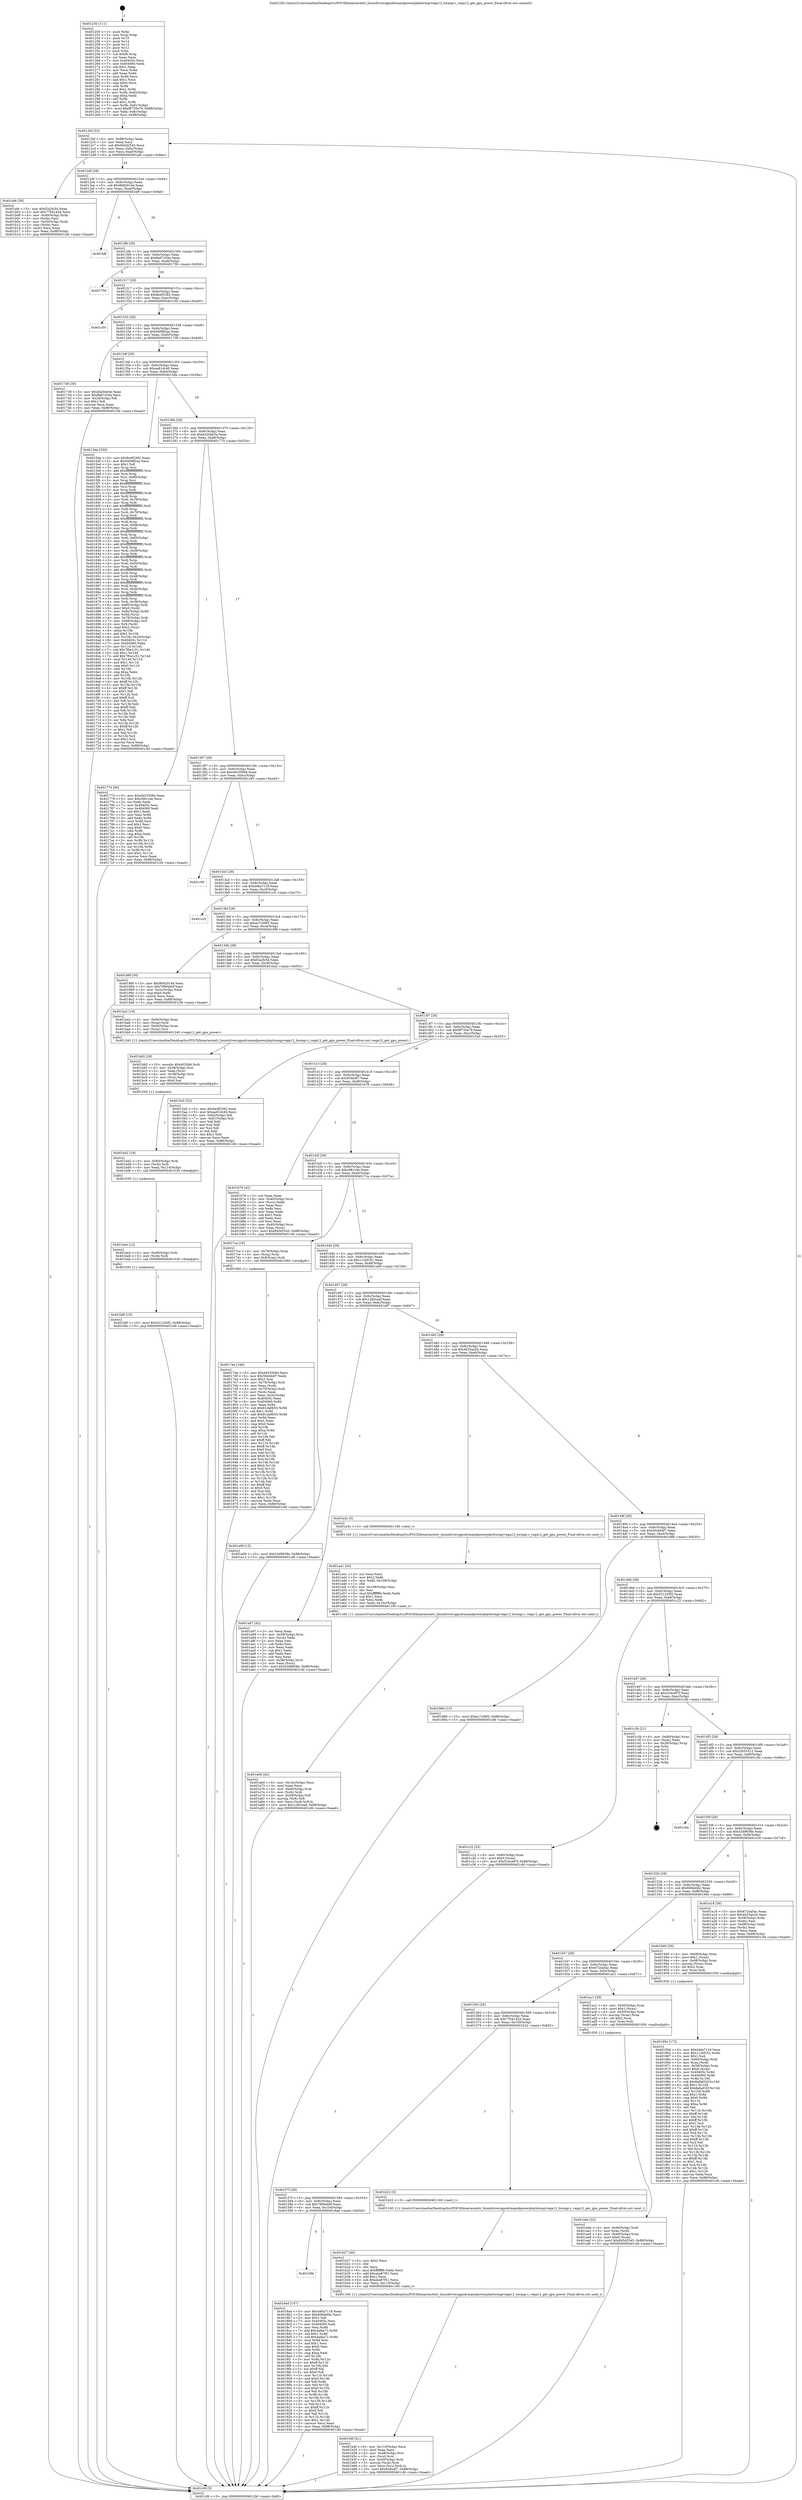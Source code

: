 digraph "0x401250" {
  label = "0x401250 (/mnt/c/Users/mathe/Desktop/tcc/POCII/binaries/extr_linuxdriversgpudrmamdpowerplayhwmgrvega12_hwmgr.c_vega12_get_gpu_power_Final-ollvm.out::main(0))"
  labelloc = "t"
  node[shape=record]

  Entry [label="",width=0.3,height=0.3,shape=circle,fillcolor=black,style=filled]
  "0x4012bf" [label="{
     0x4012bf [32]\l
     | [instrs]\l
     &nbsp;&nbsp;0x4012bf \<+6\>: mov -0x88(%rbp),%eax\l
     &nbsp;&nbsp;0x4012c5 \<+2\>: mov %eax,%ecx\l
     &nbsp;&nbsp;0x4012c7 \<+6\>: sub $0x845d2545,%ecx\l
     &nbsp;&nbsp;0x4012cd \<+6\>: mov %eax,-0x9c(%rbp)\l
     &nbsp;&nbsp;0x4012d3 \<+6\>: mov %ecx,-0xa0(%rbp)\l
     &nbsp;&nbsp;0x4012d9 \<+6\>: je 0000000000401afe \<main+0x8ae\>\l
  }"]
  "0x401afe" [label="{
     0x401afe [36]\l
     | [instrs]\l
     &nbsp;&nbsp;0x401afe \<+5\>: mov $0xf2a2fc5d,%eax\l
     &nbsp;&nbsp;0x401b03 \<+5\>: mov $0x77b4142d,%ecx\l
     &nbsp;&nbsp;0x401b08 \<+4\>: mov -0x40(%rbp),%rdx\l
     &nbsp;&nbsp;0x401b0c \<+2\>: mov (%rdx),%esi\l
     &nbsp;&nbsp;0x401b0e \<+4\>: mov -0x50(%rbp),%rdx\l
     &nbsp;&nbsp;0x401b12 \<+2\>: cmp (%rdx),%esi\l
     &nbsp;&nbsp;0x401b14 \<+3\>: cmovl %ecx,%eax\l
     &nbsp;&nbsp;0x401b17 \<+6\>: mov %eax,-0x88(%rbp)\l
     &nbsp;&nbsp;0x401b1d \<+5\>: jmp 0000000000401cfd \<main+0xaad\>\l
  }"]
  "0x4012df" [label="{
     0x4012df [28]\l
     | [instrs]\l
     &nbsp;&nbsp;0x4012df \<+5\>: jmp 00000000004012e4 \<main+0x94\>\l
     &nbsp;&nbsp;0x4012e4 \<+6\>: mov -0x9c(%rbp),%eax\l
     &nbsp;&nbsp;0x4012ea \<+5\>: sub $0x8682014e,%eax\l
     &nbsp;&nbsp;0x4012ef \<+6\>: mov %eax,-0xa4(%rbp)\l
     &nbsp;&nbsp;0x4012f5 \<+6\>: je 0000000000401bff \<main+0x9af\>\l
  }"]
  Exit [label="",width=0.3,height=0.3,shape=circle,fillcolor=black,style=filled,peripheries=2]
  "0x401bff" [label="{
     0x401bff\l
  }", style=dashed]
  "0x4012fb" [label="{
     0x4012fb [28]\l
     | [instrs]\l
     &nbsp;&nbsp;0x4012fb \<+5\>: jmp 0000000000401300 \<main+0xb0\>\l
     &nbsp;&nbsp;0x401300 \<+6\>: mov -0x9c(%rbp),%eax\l
     &nbsp;&nbsp;0x401306 \<+5\>: sub $0x8a67c54a,%eax\l
     &nbsp;&nbsp;0x40130b \<+6\>: mov %eax,-0xa8(%rbp)\l
     &nbsp;&nbsp;0x401311 \<+6\>: je 0000000000401756 \<main+0x506\>\l
  }"]
  "0x401bf0" [label="{
     0x401bf0 [15]\l
     | [instrs]\l
     &nbsp;&nbsp;0x401bf0 \<+10\>: movl $0x521245f2,-0x88(%rbp)\l
     &nbsp;&nbsp;0x401bfa \<+5\>: jmp 0000000000401cfd \<main+0xaad\>\l
  }"]
  "0x401756" [label="{
     0x401756\l
  }", style=dashed]
  "0x401317" [label="{
     0x401317 [28]\l
     | [instrs]\l
     &nbsp;&nbsp;0x401317 \<+5\>: jmp 000000000040131c \<main+0xcc\>\l
     &nbsp;&nbsp;0x40131c \<+6\>: mov -0x9c(%rbp),%eax\l
     &nbsp;&nbsp;0x401322 \<+5\>: sub $0x8e4f2382,%eax\l
     &nbsp;&nbsp;0x401327 \<+6\>: mov %eax,-0xac(%rbp)\l
     &nbsp;&nbsp;0x40132d \<+6\>: je 0000000000401c50 \<main+0xa00\>\l
  }"]
  "0x401be4" [label="{
     0x401be4 [12]\l
     | [instrs]\l
     &nbsp;&nbsp;0x401be4 \<+4\>: mov -0x48(%rbp),%rdi\l
     &nbsp;&nbsp;0x401be8 \<+3\>: mov (%rdi),%rdi\l
     &nbsp;&nbsp;0x401beb \<+5\>: call 0000000000401030 \<free@plt\>\l
     | [calls]\l
     &nbsp;&nbsp;0x401030 \{1\} (unknown)\l
  }"]
  "0x401c50" [label="{
     0x401c50\l
  }", style=dashed]
  "0x401333" [label="{
     0x401333 [28]\l
     | [instrs]\l
     &nbsp;&nbsp;0x401333 \<+5\>: jmp 0000000000401338 \<main+0xe8\>\l
     &nbsp;&nbsp;0x401338 \<+6\>: mov -0x9c(%rbp),%eax\l
     &nbsp;&nbsp;0x40133e \<+5\>: sub $0x9408f2aa,%eax\l
     &nbsp;&nbsp;0x401343 \<+6\>: mov %eax,-0xb0(%rbp)\l
     &nbsp;&nbsp;0x401349 \<+6\>: je 0000000000401738 \<main+0x4e8\>\l
  }"]
  "0x401bd2" [label="{
     0x401bd2 [18]\l
     | [instrs]\l
     &nbsp;&nbsp;0x401bd2 \<+4\>: mov -0x60(%rbp),%rdi\l
     &nbsp;&nbsp;0x401bd6 \<+3\>: mov (%rdi),%rdi\l
     &nbsp;&nbsp;0x401bd9 \<+6\>: mov %eax,-0x114(%rbp)\l
     &nbsp;&nbsp;0x401bdf \<+5\>: call 0000000000401030 \<free@plt\>\l
     | [calls]\l
     &nbsp;&nbsp;0x401030 \{1\} (unknown)\l
  }"]
  "0x401738" [label="{
     0x401738 [30]\l
     | [instrs]\l
     &nbsp;&nbsp;0x401738 \<+5\>: mov $0xb420eb3e,%eax\l
     &nbsp;&nbsp;0x40173d \<+5\>: mov $0x8a67c54a,%ecx\l
     &nbsp;&nbsp;0x401742 \<+3\>: mov -0x2d(%rbp),%dl\l
     &nbsp;&nbsp;0x401745 \<+3\>: test $0x1,%dl\l
     &nbsp;&nbsp;0x401748 \<+3\>: cmovne %ecx,%eax\l
     &nbsp;&nbsp;0x40174b \<+6\>: mov %eax,-0x88(%rbp)\l
     &nbsp;&nbsp;0x401751 \<+5\>: jmp 0000000000401cfd \<main+0xaad\>\l
  }"]
  "0x40134f" [label="{
     0x40134f [28]\l
     | [instrs]\l
     &nbsp;&nbsp;0x40134f \<+5\>: jmp 0000000000401354 \<main+0x104\>\l
     &nbsp;&nbsp;0x401354 \<+6\>: mov -0x9c(%rbp),%eax\l
     &nbsp;&nbsp;0x40135a \<+5\>: sub $0xaa81dc40,%eax\l
     &nbsp;&nbsp;0x40135f \<+6\>: mov %eax,-0xb4(%rbp)\l
     &nbsp;&nbsp;0x401365 \<+6\>: je 00000000004015da \<main+0x38a\>\l
  }"]
  "0x401bb5" [label="{
     0x401bb5 [29]\l
     | [instrs]\l
     &nbsp;&nbsp;0x401bb5 \<+10\>: movabs $0x4020b6,%rdi\l
     &nbsp;&nbsp;0x401bbf \<+4\>: mov -0x38(%rbp),%rsi\l
     &nbsp;&nbsp;0x401bc3 \<+2\>: mov %eax,(%rsi)\l
     &nbsp;&nbsp;0x401bc5 \<+4\>: mov -0x38(%rbp),%rsi\l
     &nbsp;&nbsp;0x401bc9 \<+2\>: mov (%rsi),%esi\l
     &nbsp;&nbsp;0x401bcb \<+2\>: mov $0x0,%al\l
     &nbsp;&nbsp;0x401bcd \<+5\>: call 0000000000401040 \<printf@plt\>\l
     | [calls]\l
     &nbsp;&nbsp;0x401040 \{1\} (unknown)\l
  }"]
  "0x4015da" [label="{
     0x4015da [350]\l
     | [instrs]\l
     &nbsp;&nbsp;0x4015da \<+5\>: mov $0x8e4f2382,%eax\l
     &nbsp;&nbsp;0x4015df \<+5\>: mov $0x9408f2aa,%ecx\l
     &nbsp;&nbsp;0x4015e4 \<+2\>: mov $0x1,%dl\l
     &nbsp;&nbsp;0x4015e6 \<+3\>: mov %rsp,%rsi\l
     &nbsp;&nbsp;0x4015e9 \<+4\>: add $0xfffffffffffffff0,%rsi\l
     &nbsp;&nbsp;0x4015ed \<+3\>: mov %rsi,%rsp\l
     &nbsp;&nbsp;0x4015f0 \<+4\>: mov %rsi,-0x80(%rbp)\l
     &nbsp;&nbsp;0x4015f4 \<+3\>: mov %rsp,%rsi\l
     &nbsp;&nbsp;0x4015f7 \<+4\>: add $0xfffffffffffffff0,%rsi\l
     &nbsp;&nbsp;0x4015fb \<+3\>: mov %rsi,%rsp\l
     &nbsp;&nbsp;0x4015fe \<+3\>: mov %rsp,%rdi\l
     &nbsp;&nbsp;0x401601 \<+4\>: add $0xfffffffffffffff0,%rdi\l
     &nbsp;&nbsp;0x401605 \<+3\>: mov %rdi,%rsp\l
     &nbsp;&nbsp;0x401608 \<+4\>: mov %rdi,-0x78(%rbp)\l
     &nbsp;&nbsp;0x40160c \<+3\>: mov %rsp,%rdi\l
     &nbsp;&nbsp;0x40160f \<+4\>: add $0xfffffffffffffff0,%rdi\l
     &nbsp;&nbsp;0x401613 \<+3\>: mov %rdi,%rsp\l
     &nbsp;&nbsp;0x401616 \<+4\>: mov %rdi,-0x70(%rbp)\l
     &nbsp;&nbsp;0x40161a \<+3\>: mov %rsp,%rdi\l
     &nbsp;&nbsp;0x40161d \<+4\>: add $0xfffffffffffffff0,%rdi\l
     &nbsp;&nbsp;0x401621 \<+3\>: mov %rdi,%rsp\l
     &nbsp;&nbsp;0x401624 \<+4\>: mov %rdi,-0x68(%rbp)\l
     &nbsp;&nbsp;0x401628 \<+3\>: mov %rsp,%rdi\l
     &nbsp;&nbsp;0x40162b \<+4\>: add $0xfffffffffffffff0,%rdi\l
     &nbsp;&nbsp;0x40162f \<+3\>: mov %rdi,%rsp\l
     &nbsp;&nbsp;0x401632 \<+4\>: mov %rdi,-0x60(%rbp)\l
     &nbsp;&nbsp;0x401636 \<+3\>: mov %rsp,%rdi\l
     &nbsp;&nbsp;0x401639 \<+4\>: add $0xfffffffffffffff0,%rdi\l
     &nbsp;&nbsp;0x40163d \<+3\>: mov %rdi,%rsp\l
     &nbsp;&nbsp;0x401640 \<+4\>: mov %rdi,-0x58(%rbp)\l
     &nbsp;&nbsp;0x401644 \<+3\>: mov %rsp,%rdi\l
     &nbsp;&nbsp;0x401647 \<+4\>: add $0xfffffffffffffff0,%rdi\l
     &nbsp;&nbsp;0x40164b \<+3\>: mov %rdi,%rsp\l
     &nbsp;&nbsp;0x40164e \<+4\>: mov %rdi,-0x50(%rbp)\l
     &nbsp;&nbsp;0x401652 \<+3\>: mov %rsp,%rdi\l
     &nbsp;&nbsp;0x401655 \<+4\>: add $0xfffffffffffffff0,%rdi\l
     &nbsp;&nbsp;0x401659 \<+3\>: mov %rdi,%rsp\l
     &nbsp;&nbsp;0x40165c \<+4\>: mov %rdi,-0x48(%rbp)\l
     &nbsp;&nbsp;0x401660 \<+3\>: mov %rsp,%rdi\l
     &nbsp;&nbsp;0x401663 \<+4\>: add $0xfffffffffffffff0,%rdi\l
     &nbsp;&nbsp;0x401667 \<+3\>: mov %rdi,%rsp\l
     &nbsp;&nbsp;0x40166a \<+4\>: mov %rdi,-0x40(%rbp)\l
     &nbsp;&nbsp;0x40166e \<+3\>: mov %rsp,%rdi\l
     &nbsp;&nbsp;0x401671 \<+4\>: add $0xfffffffffffffff0,%rdi\l
     &nbsp;&nbsp;0x401675 \<+3\>: mov %rdi,%rsp\l
     &nbsp;&nbsp;0x401678 \<+4\>: mov %rdi,-0x38(%rbp)\l
     &nbsp;&nbsp;0x40167c \<+4\>: mov -0x80(%rbp),%rdi\l
     &nbsp;&nbsp;0x401680 \<+6\>: movl $0x0,(%rdi)\l
     &nbsp;&nbsp;0x401686 \<+7\>: mov -0x8c(%rbp),%r8d\l
     &nbsp;&nbsp;0x40168d \<+3\>: mov %r8d,(%rsi)\l
     &nbsp;&nbsp;0x401690 \<+4\>: mov -0x78(%rbp),%rdi\l
     &nbsp;&nbsp;0x401694 \<+7\>: mov -0x98(%rbp),%r9\l
     &nbsp;&nbsp;0x40169b \<+3\>: mov %r9,(%rdi)\l
     &nbsp;&nbsp;0x40169e \<+3\>: cmpl $0x2,(%rsi)\l
     &nbsp;&nbsp;0x4016a1 \<+4\>: setne %r10b\l
     &nbsp;&nbsp;0x4016a5 \<+4\>: and $0x1,%r10b\l
     &nbsp;&nbsp;0x4016a9 \<+4\>: mov %r10b,-0x2d(%rbp)\l
     &nbsp;&nbsp;0x4016ad \<+8\>: mov 0x40405c,%r11d\l
     &nbsp;&nbsp;0x4016b5 \<+7\>: mov 0x404060,%ebx\l
     &nbsp;&nbsp;0x4016bc \<+3\>: mov %r11d,%r14d\l
     &nbsp;&nbsp;0x4016bf \<+7\>: sub $0x7f0a1c51,%r14d\l
     &nbsp;&nbsp;0x4016c6 \<+4\>: sub $0x1,%r14d\l
     &nbsp;&nbsp;0x4016ca \<+7\>: add $0x7f0a1c51,%r14d\l
     &nbsp;&nbsp;0x4016d1 \<+4\>: imul %r14d,%r11d\l
     &nbsp;&nbsp;0x4016d5 \<+4\>: and $0x1,%r11d\l
     &nbsp;&nbsp;0x4016d9 \<+4\>: cmp $0x0,%r11d\l
     &nbsp;&nbsp;0x4016dd \<+4\>: sete %r10b\l
     &nbsp;&nbsp;0x4016e1 \<+3\>: cmp $0xa,%ebx\l
     &nbsp;&nbsp;0x4016e4 \<+4\>: setl %r15b\l
     &nbsp;&nbsp;0x4016e8 \<+3\>: mov %r10b,%r12b\l
     &nbsp;&nbsp;0x4016eb \<+4\>: xor $0xff,%r12b\l
     &nbsp;&nbsp;0x4016ef \<+3\>: mov %r15b,%r13b\l
     &nbsp;&nbsp;0x4016f2 \<+4\>: xor $0xff,%r13b\l
     &nbsp;&nbsp;0x4016f6 \<+3\>: xor $0x1,%dl\l
     &nbsp;&nbsp;0x4016f9 \<+3\>: mov %r12b,%sil\l
     &nbsp;&nbsp;0x4016fc \<+4\>: and $0xff,%sil\l
     &nbsp;&nbsp;0x401700 \<+3\>: and %dl,%r10b\l
     &nbsp;&nbsp;0x401703 \<+3\>: mov %r13b,%dil\l
     &nbsp;&nbsp;0x401706 \<+4\>: and $0xff,%dil\l
     &nbsp;&nbsp;0x40170a \<+3\>: and %dl,%r15b\l
     &nbsp;&nbsp;0x40170d \<+3\>: or %r10b,%sil\l
     &nbsp;&nbsp;0x401710 \<+3\>: or %r15b,%dil\l
     &nbsp;&nbsp;0x401713 \<+3\>: xor %dil,%sil\l
     &nbsp;&nbsp;0x401716 \<+3\>: or %r13b,%r12b\l
     &nbsp;&nbsp;0x401719 \<+4\>: xor $0xff,%r12b\l
     &nbsp;&nbsp;0x40171d \<+3\>: or $0x1,%dl\l
     &nbsp;&nbsp;0x401720 \<+3\>: and %dl,%r12b\l
     &nbsp;&nbsp;0x401723 \<+3\>: or %r12b,%sil\l
     &nbsp;&nbsp;0x401726 \<+4\>: test $0x1,%sil\l
     &nbsp;&nbsp;0x40172a \<+3\>: cmovne %ecx,%eax\l
     &nbsp;&nbsp;0x40172d \<+6\>: mov %eax,-0x88(%rbp)\l
     &nbsp;&nbsp;0x401733 \<+5\>: jmp 0000000000401cfd \<main+0xaad\>\l
  }"]
  "0x40136b" [label="{
     0x40136b [28]\l
     | [instrs]\l
     &nbsp;&nbsp;0x40136b \<+5\>: jmp 0000000000401370 \<main+0x120\>\l
     &nbsp;&nbsp;0x401370 \<+6\>: mov -0x9c(%rbp),%eax\l
     &nbsp;&nbsp;0x401376 \<+5\>: sub $0xb420eb3e,%eax\l
     &nbsp;&nbsp;0x40137b \<+6\>: mov %eax,-0xb8(%rbp)\l
     &nbsp;&nbsp;0x401381 \<+6\>: je 0000000000401774 \<main+0x524\>\l
  }"]
  "0x401b4f" [label="{
     0x401b4f [41]\l
     | [instrs]\l
     &nbsp;&nbsp;0x401b4f \<+6\>: mov -0x110(%rbp),%ecx\l
     &nbsp;&nbsp;0x401b55 \<+3\>: imul %eax,%ecx\l
     &nbsp;&nbsp;0x401b58 \<+4\>: mov -0x48(%rbp),%rsi\l
     &nbsp;&nbsp;0x401b5c \<+3\>: mov (%rsi),%rsi\l
     &nbsp;&nbsp;0x401b5f \<+4\>: mov -0x40(%rbp),%rdi\l
     &nbsp;&nbsp;0x401b63 \<+3\>: movslq (%rdi),%rdi\l
     &nbsp;&nbsp;0x401b66 \<+3\>: mov %ecx,(%rsi,%rdi,4)\l
     &nbsp;&nbsp;0x401b69 \<+10\>: movl $0x934b4f7,-0x88(%rbp)\l
     &nbsp;&nbsp;0x401b73 \<+5\>: jmp 0000000000401cfd \<main+0xaad\>\l
  }"]
  "0x401774" [label="{
     0x401774 [86]\l
     | [instrs]\l
     &nbsp;&nbsp;0x401774 \<+5\>: mov $0xd4535084,%eax\l
     &nbsp;&nbsp;0x401779 \<+5\>: mov $0xc981c4e,%ecx\l
     &nbsp;&nbsp;0x40177e \<+2\>: xor %edx,%edx\l
     &nbsp;&nbsp;0x401780 \<+7\>: mov 0x40405c,%esi\l
     &nbsp;&nbsp;0x401787 \<+7\>: mov 0x404060,%edi\l
     &nbsp;&nbsp;0x40178e \<+3\>: sub $0x1,%edx\l
     &nbsp;&nbsp;0x401791 \<+3\>: mov %esi,%r8d\l
     &nbsp;&nbsp;0x401794 \<+3\>: add %edx,%r8d\l
     &nbsp;&nbsp;0x401797 \<+4\>: imul %r8d,%esi\l
     &nbsp;&nbsp;0x40179b \<+3\>: and $0x1,%esi\l
     &nbsp;&nbsp;0x40179e \<+3\>: cmp $0x0,%esi\l
     &nbsp;&nbsp;0x4017a1 \<+4\>: sete %r9b\l
     &nbsp;&nbsp;0x4017a5 \<+3\>: cmp $0xa,%edi\l
     &nbsp;&nbsp;0x4017a8 \<+4\>: setl %r10b\l
     &nbsp;&nbsp;0x4017ac \<+3\>: mov %r9b,%r11b\l
     &nbsp;&nbsp;0x4017af \<+3\>: and %r10b,%r11b\l
     &nbsp;&nbsp;0x4017b2 \<+3\>: xor %r10b,%r9b\l
     &nbsp;&nbsp;0x4017b5 \<+3\>: or %r9b,%r11b\l
     &nbsp;&nbsp;0x4017b8 \<+4\>: test $0x1,%r11b\l
     &nbsp;&nbsp;0x4017bc \<+3\>: cmovne %ecx,%eax\l
     &nbsp;&nbsp;0x4017bf \<+6\>: mov %eax,-0x88(%rbp)\l
     &nbsp;&nbsp;0x4017c5 \<+5\>: jmp 0000000000401cfd \<main+0xaad\>\l
  }"]
  "0x401387" [label="{
     0x401387 [28]\l
     | [instrs]\l
     &nbsp;&nbsp;0x401387 \<+5\>: jmp 000000000040138c \<main+0x13c\>\l
     &nbsp;&nbsp;0x40138c \<+6\>: mov -0x9c(%rbp),%eax\l
     &nbsp;&nbsp;0x401392 \<+5\>: sub $0xd4535084,%eax\l
     &nbsp;&nbsp;0x401397 \<+6\>: mov %eax,-0xbc(%rbp)\l
     &nbsp;&nbsp;0x40139d \<+6\>: je 0000000000401c95 \<main+0xa45\>\l
  }"]
  "0x401b27" [label="{
     0x401b27 [40]\l
     | [instrs]\l
     &nbsp;&nbsp;0x401b27 \<+5\>: mov $0x2,%ecx\l
     &nbsp;&nbsp;0x401b2c \<+1\>: cltd\l
     &nbsp;&nbsp;0x401b2d \<+2\>: idiv %ecx\l
     &nbsp;&nbsp;0x401b2f \<+6\>: imul $0xfffffffe,%edx,%ecx\l
     &nbsp;&nbsp;0x401b35 \<+6\>: add $0xaba87f51,%ecx\l
     &nbsp;&nbsp;0x401b3b \<+3\>: add $0x1,%ecx\l
     &nbsp;&nbsp;0x401b3e \<+6\>: sub $0xaba87f51,%ecx\l
     &nbsp;&nbsp;0x401b44 \<+6\>: mov %ecx,-0x110(%rbp)\l
     &nbsp;&nbsp;0x401b4a \<+5\>: call 0000000000401160 \<next_i\>\l
     | [calls]\l
     &nbsp;&nbsp;0x401160 \{1\} (/mnt/c/Users/mathe/Desktop/tcc/POCII/binaries/extr_linuxdriversgpudrmamdpowerplayhwmgrvega12_hwmgr.c_vega12_get_gpu_power_Final-ollvm.out::next_i)\l
  }"]
  "0x401c95" [label="{
     0x401c95\l
  }", style=dashed]
  "0x4013a3" [label="{
     0x4013a3 [28]\l
     | [instrs]\l
     &nbsp;&nbsp;0x4013a3 \<+5\>: jmp 00000000004013a8 \<main+0x158\>\l
     &nbsp;&nbsp;0x4013a8 \<+6\>: mov -0x9c(%rbp),%eax\l
     &nbsp;&nbsp;0x4013ae \<+5\>: sub $0xd46a7118,%eax\l
     &nbsp;&nbsp;0x4013b3 \<+6\>: mov %eax,-0xc0(%rbp)\l
     &nbsp;&nbsp;0x4013b9 \<+6\>: je 0000000000401cc5 \<main+0xa75\>\l
  }"]
  "0x401ade" [label="{
     0x401ade [32]\l
     | [instrs]\l
     &nbsp;&nbsp;0x401ade \<+4\>: mov -0x48(%rbp),%rdi\l
     &nbsp;&nbsp;0x401ae2 \<+3\>: mov %rax,(%rdi)\l
     &nbsp;&nbsp;0x401ae5 \<+4\>: mov -0x40(%rbp),%rax\l
     &nbsp;&nbsp;0x401ae9 \<+6\>: movl $0x0,(%rax)\l
     &nbsp;&nbsp;0x401aef \<+10\>: movl $0x845d2545,-0x88(%rbp)\l
     &nbsp;&nbsp;0x401af9 \<+5\>: jmp 0000000000401cfd \<main+0xaad\>\l
  }"]
  "0x401cc5" [label="{
     0x401cc5\l
  }", style=dashed]
  "0x4013bf" [label="{
     0x4013bf [28]\l
     | [instrs]\l
     &nbsp;&nbsp;0x4013bf \<+5\>: jmp 00000000004013c4 \<main+0x174\>\l
     &nbsp;&nbsp;0x4013c4 \<+6\>: mov -0x9c(%rbp),%eax\l
     &nbsp;&nbsp;0x4013ca \<+5\>: sub $0xec7c09f3,%eax\l
     &nbsp;&nbsp;0x4013cf \<+6\>: mov %eax,-0xc4(%rbp)\l
     &nbsp;&nbsp;0x4013d5 \<+6\>: je 000000000040188f \<main+0x63f\>\l
  }"]
  "0x401a6d" [label="{
     0x401a6d [42]\l
     | [instrs]\l
     &nbsp;&nbsp;0x401a6d \<+6\>: mov -0x10c(%rbp),%ecx\l
     &nbsp;&nbsp;0x401a73 \<+3\>: imul %eax,%ecx\l
     &nbsp;&nbsp;0x401a76 \<+4\>: mov -0x60(%rbp),%rdi\l
     &nbsp;&nbsp;0x401a7a \<+3\>: mov (%rdi),%rdi\l
     &nbsp;&nbsp;0x401a7d \<+4\>: mov -0x58(%rbp),%r8\l
     &nbsp;&nbsp;0x401a81 \<+3\>: movslq (%r8),%r8\l
     &nbsp;&nbsp;0x401a84 \<+4\>: mov %ecx,(%rdi,%r8,4)\l
     &nbsp;&nbsp;0x401a88 \<+10\>: movl $0x1285ceaf,-0x88(%rbp)\l
     &nbsp;&nbsp;0x401a92 \<+5\>: jmp 0000000000401cfd \<main+0xaad\>\l
  }"]
  "0x40188f" [label="{
     0x40188f [30]\l
     | [instrs]\l
     &nbsp;&nbsp;0x40188f \<+5\>: mov $0x8682014e,%eax\l
     &nbsp;&nbsp;0x401894 \<+5\>: mov $0x7990eb0f,%ecx\l
     &nbsp;&nbsp;0x401899 \<+3\>: mov -0x2c(%rbp),%edx\l
     &nbsp;&nbsp;0x40189c \<+3\>: cmp $0x0,%edx\l
     &nbsp;&nbsp;0x40189f \<+3\>: cmove %ecx,%eax\l
     &nbsp;&nbsp;0x4018a2 \<+6\>: mov %eax,-0x88(%rbp)\l
     &nbsp;&nbsp;0x4018a8 \<+5\>: jmp 0000000000401cfd \<main+0xaad\>\l
  }"]
  "0x4013db" [label="{
     0x4013db [28]\l
     | [instrs]\l
     &nbsp;&nbsp;0x4013db \<+5\>: jmp 00000000004013e0 \<main+0x190\>\l
     &nbsp;&nbsp;0x4013e0 \<+6\>: mov -0x9c(%rbp),%eax\l
     &nbsp;&nbsp;0x4013e6 \<+5\>: sub $0xf2a2fc5d,%eax\l
     &nbsp;&nbsp;0x4013eb \<+6\>: mov %eax,-0xc8(%rbp)\l
     &nbsp;&nbsp;0x4013f1 \<+6\>: je 0000000000401ba2 \<main+0x952\>\l
  }"]
  "0x401a41" [label="{
     0x401a41 [44]\l
     | [instrs]\l
     &nbsp;&nbsp;0x401a41 \<+2\>: xor %ecx,%ecx\l
     &nbsp;&nbsp;0x401a43 \<+5\>: mov $0x2,%edx\l
     &nbsp;&nbsp;0x401a48 \<+6\>: mov %edx,-0x108(%rbp)\l
     &nbsp;&nbsp;0x401a4e \<+1\>: cltd\l
     &nbsp;&nbsp;0x401a4f \<+6\>: mov -0x108(%rbp),%esi\l
     &nbsp;&nbsp;0x401a55 \<+2\>: idiv %esi\l
     &nbsp;&nbsp;0x401a57 \<+6\>: imul $0xfffffffe,%edx,%edx\l
     &nbsp;&nbsp;0x401a5d \<+3\>: sub $0x1,%ecx\l
     &nbsp;&nbsp;0x401a60 \<+2\>: sub %ecx,%edx\l
     &nbsp;&nbsp;0x401a62 \<+6\>: mov %edx,-0x10c(%rbp)\l
     &nbsp;&nbsp;0x401a68 \<+5\>: call 0000000000401160 \<next_i\>\l
     | [calls]\l
     &nbsp;&nbsp;0x401160 \{1\} (/mnt/c/Users/mathe/Desktop/tcc/POCII/binaries/extr_linuxdriversgpudrmamdpowerplayhwmgrvega12_hwmgr.c_vega12_get_gpu_power_Final-ollvm.out::next_i)\l
  }"]
  "0x401ba2" [label="{
     0x401ba2 [19]\l
     | [instrs]\l
     &nbsp;&nbsp;0x401ba2 \<+4\>: mov -0x60(%rbp),%rax\l
     &nbsp;&nbsp;0x401ba6 \<+3\>: mov (%rax),%rdi\l
     &nbsp;&nbsp;0x401ba9 \<+4\>: mov -0x48(%rbp),%rax\l
     &nbsp;&nbsp;0x401bad \<+3\>: mov (%rax),%rsi\l
     &nbsp;&nbsp;0x401bb0 \<+5\>: call 0000000000401240 \<vega12_get_gpu_power\>\l
     | [calls]\l
     &nbsp;&nbsp;0x401240 \{1\} (/mnt/c/Users/mathe/Desktop/tcc/POCII/binaries/extr_linuxdriversgpudrmamdpowerplayhwmgrvega12_hwmgr.c_vega12_get_gpu_power_Final-ollvm.out::vega12_get_gpu_power)\l
  }"]
  "0x4013f7" [label="{
     0x4013f7 [28]\l
     | [instrs]\l
     &nbsp;&nbsp;0x4013f7 \<+5\>: jmp 00000000004013fc \<main+0x1ac\>\l
     &nbsp;&nbsp;0x4013fc \<+6\>: mov -0x9c(%rbp),%eax\l
     &nbsp;&nbsp;0x401402 \<+5\>: sub $0xf8735e79,%eax\l
     &nbsp;&nbsp;0x401407 \<+6\>: mov %eax,-0xcc(%rbp)\l
     &nbsp;&nbsp;0x40140d \<+6\>: je 00000000004015a5 \<main+0x355\>\l
  }"]
  "0x40195d" [label="{
     0x40195d [172]\l
     | [instrs]\l
     &nbsp;&nbsp;0x40195d \<+5\>: mov $0xd46a7118,%ecx\l
     &nbsp;&nbsp;0x401962 \<+5\>: mov $0x112bf191,%edx\l
     &nbsp;&nbsp;0x401967 \<+3\>: mov $0x1,%sil\l
     &nbsp;&nbsp;0x40196a \<+4\>: mov -0x60(%rbp),%rdi\l
     &nbsp;&nbsp;0x40196e \<+3\>: mov %rax,(%rdi)\l
     &nbsp;&nbsp;0x401971 \<+4\>: mov -0x58(%rbp),%rax\l
     &nbsp;&nbsp;0x401975 \<+6\>: movl $0x0,(%rax)\l
     &nbsp;&nbsp;0x40197b \<+8\>: mov 0x40405c,%r8d\l
     &nbsp;&nbsp;0x401983 \<+8\>: mov 0x404060,%r9d\l
     &nbsp;&nbsp;0x40198b \<+3\>: mov %r8d,%r10d\l
     &nbsp;&nbsp;0x40198e \<+7\>: sub $0x8afad32f,%r10d\l
     &nbsp;&nbsp;0x401995 \<+4\>: sub $0x1,%r10d\l
     &nbsp;&nbsp;0x401999 \<+7\>: add $0x8afad32f,%r10d\l
     &nbsp;&nbsp;0x4019a0 \<+4\>: imul %r10d,%r8d\l
     &nbsp;&nbsp;0x4019a4 \<+4\>: and $0x1,%r8d\l
     &nbsp;&nbsp;0x4019a8 \<+4\>: cmp $0x0,%r8d\l
     &nbsp;&nbsp;0x4019ac \<+4\>: sete %r11b\l
     &nbsp;&nbsp;0x4019b0 \<+4\>: cmp $0xa,%r9d\l
     &nbsp;&nbsp;0x4019b4 \<+3\>: setl %bl\l
     &nbsp;&nbsp;0x4019b7 \<+3\>: mov %r11b,%r14b\l
     &nbsp;&nbsp;0x4019ba \<+4\>: xor $0xff,%r14b\l
     &nbsp;&nbsp;0x4019be \<+3\>: mov %bl,%r15b\l
     &nbsp;&nbsp;0x4019c1 \<+4\>: xor $0xff,%r15b\l
     &nbsp;&nbsp;0x4019c5 \<+4\>: xor $0x1,%sil\l
     &nbsp;&nbsp;0x4019c9 \<+3\>: mov %r14b,%r12b\l
     &nbsp;&nbsp;0x4019cc \<+4\>: and $0xff,%r12b\l
     &nbsp;&nbsp;0x4019d0 \<+3\>: and %sil,%r11b\l
     &nbsp;&nbsp;0x4019d3 \<+3\>: mov %r15b,%r13b\l
     &nbsp;&nbsp;0x4019d6 \<+4\>: and $0xff,%r13b\l
     &nbsp;&nbsp;0x4019da \<+3\>: and %sil,%bl\l
     &nbsp;&nbsp;0x4019dd \<+3\>: or %r11b,%r12b\l
     &nbsp;&nbsp;0x4019e0 \<+3\>: or %bl,%r13b\l
     &nbsp;&nbsp;0x4019e3 \<+3\>: xor %r13b,%r12b\l
     &nbsp;&nbsp;0x4019e6 \<+3\>: or %r15b,%r14b\l
     &nbsp;&nbsp;0x4019e9 \<+4\>: xor $0xff,%r14b\l
     &nbsp;&nbsp;0x4019ed \<+4\>: or $0x1,%sil\l
     &nbsp;&nbsp;0x4019f1 \<+3\>: and %sil,%r14b\l
     &nbsp;&nbsp;0x4019f4 \<+3\>: or %r14b,%r12b\l
     &nbsp;&nbsp;0x4019f7 \<+4\>: test $0x1,%r12b\l
     &nbsp;&nbsp;0x4019fb \<+3\>: cmovne %edx,%ecx\l
     &nbsp;&nbsp;0x4019fe \<+6\>: mov %ecx,-0x88(%rbp)\l
     &nbsp;&nbsp;0x401a04 \<+5\>: jmp 0000000000401cfd \<main+0xaad\>\l
  }"]
  "0x4015a5" [label="{
     0x4015a5 [53]\l
     | [instrs]\l
     &nbsp;&nbsp;0x4015a5 \<+5\>: mov $0x8e4f2382,%eax\l
     &nbsp;&nbsp;0x4015aa \<+5\>: mov $0xaa81dc40,%ecx\l
     &nbsp;&nbsp;0x4015af \<+6\>: mov -0x82(%rbp),%dl\l
     &nbsp;&nbsp;0x4015b5 \<+7\>: mov -0x81(%rbp),%sil\l
     &nbsp;&nbsp;0x4015bc \<+3\>: mov %dl,%dil\l
     &nbsp;&nbsp;0x4015bf \<+3\>: and %sil,%dil\l
     &nbsp;&nbsp;0x4015c2 \<+3\>: xor %sil,%dl\l
     &nbsp;&nbsp;0x4015c5 \<+3\>: or %dl,%dil\l
     &nbsp;&nbsp;0x4015c8 \<+4\>: test $0x1,%dil\l
     &nbsp;&nbsp;0x4015cc \<+3\>: cmovne %ecx,%eax\l
     &nbsp;&nbsp;0x4015cf \<+6\>: mov %eax,-0x88(%rbp)\l
     &nbsp;&nbsp;0x4015d5 \<+5\>: jmp 0000000000401cfd \<main+0xaad\>\l
  }"]
  "0x401413" [label="{
     0x401413 [28]\l
     | [instrs]\l
     &nbsp;&nbsp;0x401413 \<+5\>: jmp 0000000000401418 \<main+0x1c8\>\l
     &nbsp;&nbsp;0x401418 \<+6\>: mov -0x9c(%rbp),%eax\l
     &nbsp;&nbsp;0x40141e \<+5\>: sub $0x934b4f7,%eax\l
     &nbsp;&nbsp;0x401423 \<+6\>: mov %eax,-0xd0(%rbp)\l
     &nbsp;&nbsp;0x401429 \<+6\>: je 0000000000401b78 \<main+0x928\>\l
  }"]
  "0x401cfd" [label="{
     0x401cfd [5]\l
     | [instrs]\l
     &nbsp;&nbsp;0x401cfd \<+5\>: jmp 00000000004012bf \<main+0x6f\>\l
  }"]
  "0x401250" [label="{
     0x401250 [111]\l
     | [instrs]\l
     &nbsp;&nbsp;0x401250 \<+1\>: push %rbp\l
     &nbsp;&nbsp;0x401251 \<+3\>: mov %rsp,%rbp\l
     &nbsp;&nbsp;0x401254 \<+2\>: push %r15\l
     &nbsp;&nbsp;0x401256 \<+2\>: push %r14\l
     &nbsp;&nbsp;0x401258 \<+2\>: push %r13\l
     &nbsp;&nbsp;0x40125a \<+2\>: push %r12\l
     &nbsp;&nbsp;0x40125c \<+1\>: push %rbx\l
     &nbsp;&nbsp;0x40125d \<+7\>: sub $0xf8,%rsp\l
     &nbsp;&nbsp;0x401264 \<+2\>: xor %eax,%eax\l
     &nbsp;&nbsp;0x401266 \<+7\>: mov 0x40405c,%ecx\l
     &nbsp;&nbsp;0x40126d \<+7\>: mov 0x404060,%edx\l
     &nbsp;&nbsp;0x401274 \<+3\>: sub $0x1,%eax\l
     &nbsp;&nbsp;0x401277 \<+3\>: mov %ecx,%r8d\l
     &nbsp;&nbsp;0x40127a \<+3\>: add %eax,%r8d\l
     &nbsp;&nbsp;0x40127d \<+4\>: imul %r8d,%ecx\l
     &nbsp;&nbsp;0x401281 \<+3\>: and $0x1,%ecx\l
     &nbsp;&nbsp;0x401284 \<+3\>: cmp $0x0,%ecx\l
     &nbsp;&nbsp;0x401287 \<+4\>: sete %r9b\l
     &nbsp;&nbsp;0x40128b \<+4\>: and $0x1,%r9b\l
     &nbsp;&nbsp;0x40128f \<+7\>: mov %r9b,-0x82(%rbp)\l
     &nbsp;&nbsp;0x401296 \<+3\>: cmp $0xa,%edx\l
     &nbsp;&nbsp;0x401299 \<+4\>: setl %r9b\l
     &nbsp;&nbsp;0x40129d \<+4\>: and $0x1,%r9b\l
     &nbsp;&nbsp;0x4012a1 \<+7\>: mov %r9b,-0x81(%rbp)\l
     &nbsp;&nbsp;0x4012a8 \<+10\>: movl $0xf8735e79,-0x88(%rbp)\l
     &nbsp;&nbsp;0x4012b2 \<+6\>: mov %edi,-0x8c(%rbp)\l
     &nbsp;&nbsp;0x4012b8 \<+7\>: mov %rsi,-0x98(%rbp)\l
  }"]
  "0x40159b" [label="{
     0x40159b\l
  }", style=dashed]
  "0x4018ad" [label="{
     0x4018ad [147]\l
     | [instrs]\l
     &nbsp;&nbsp;0x4018ad \<+5\>: mov $0xd46a7118,%eax\l
     &nbsp;&nbsp;0x4018b2 \<+5\>: mov $0x606bbfdc,%ecx\l
     &nbsp;&nbsp;0x4018b7 \<+2\>: mov $0x1,%dl\l
     &nbsp;&nbsp;0x4018b9 \<+7\>: mov 0x40405c,%esi\l
     &nbsp;&nbsp;0x4018c0 \<+7\>: mov 0x404060,%edi\l
     &nbsp;&nbsp;0x4018c7 \<+3\>: mov %esi,%r8d\l
     &nbsp;&nbsp;0x4018ca \<+7\>: add $0x4afae71,%r8d\l
     &nbsp;&nbsp;0x4018d1 \<+4\>: sub $0x1,%r8d\l
     &nbsp;&nbsp;0x4018d5 \<+7\>: sub $0x4afae71,%r8d\l
     &nbsp;&nbsp;0x4018dc \<+4\>: imul %r8d,%esi\l
     &nbsp;&nbsp;0x4018e0 \<+3\>: and $0x1,%esi\l
     &nbsp;&nbsp;0x4018e3 \<+3\>: cmp $0x0,%esi\l
     &nbsp;&nbsp;0x4018e6 \<+4\>: sete %r9b\l
     &nbsp;&nbsp;0x4018ea \<+3\>: cmp $0xa,%edi\l
     &nbsp;&nbsp;0x4018ed \<+4\>: setl %r10b\l
     &nbsp;&nbsp;0x4018f1 \<+3\>: mov %r9b,%r11b\l
     &nbsp;&nbsp;0x4018f4 \<+4\>: xor $0xff,%r11b\l
     &nbsp;&nbsp;0x4018f8 \<+3\>: mov %r10b,%bl\l
     &nbsp;&nbsp;0x4018fb \<+3\>: xor $0xff,%bl\l
     &nbsp;&nbsp;0x4018fe \<+3\>: xor $0x0,%dl\l
     &nbsp;&nbsp;0x401901 \<+3\>: mov %r11b,%r14b\l
     &nbsp;&nbsp;0x401904 \<+4\>: and $0x0,%r14b\l
     &nbsp;&nbsp;0x401908 \<+3\>: and %dl,%r9b\l
     &nbsp;&nbsp;0x40190b \<+3\>: mov %bl,%r15b\l
     &nbsp;&nbsp;0x40190e \<+4\>: and $0x0,%r15b\l
     &nbsp;&nbsp;0x401912 \<+3\>: and %dl,%r10b\l
     &nbsp;&nbsp;0x401915 \<+3\>: or %r9b,%r14b\l
     &nbsp;&nbsp;0x401918 \<+3\>: or %r10b,%r15b\l
     &nbsp;&nbsp;0x40191b \<+3\>: xor %r15b,%r14b\l
     &nbsp;&nbsp;0x40191e \<+3\>: or %bl,%r11b\l
     &nbsp;&nbsp;0x401921 \<+4\>: xor $0xff,%r11b\l
     &nbsp;&nbsp;0x401925 \<+3\>: or $0x0,%dl\l
     &nbsp;&nbsp;0x401928 \<+3\>: and %dl,%r11b\l
     &nbsp;&nbsp;0x40192b \<+3\>: or %r11b,%r14b\l
     &nbsp;&nbsp;0x40192e \<+4\>: test $0x1,%r14b\l
     &nbsp;&nbsp;0x401932 \<+3\>: cmovne %ecx,%eax\l
     &nbsp;&nbsp;0x401935 \<+6\>: mov %eax,-0x88(%rbp)\l
     &nbsp;&nbsp;0x40193b \<+5\>: jmp 0000000000401cfd \<main+0xaad\>\l
  }"]
  "0x401b78" [label="{
     0x401b78 [42]\l
     | [instrs]\l
     &nbsp;&nbsp;0x401b78 \<+2\>: xor %eax,%eax\l
     &nbsp;&nbsp;0x401b7a \<+4\>: mov -0x40(%rbp),%rcx\l
     &nbsp;&nbsp;0x401b7e \<+2\>: mov (%rcx),%edx\l
     &nbsp;&nbsp;0x401b80 \<+2\>: mov %eax,%esi\l
     &nbsp;&nbsp;0x401b82 \<+2\>: sub %edx,%esi\l
     &nbsp;&nbsp;0x401b84 \<+2\>: mov %eax,%edx\l
     &nbsp;&nbsp;0x401b86 \<+3\>: sub $0x1,%edx\l
     &nbsp;&nbsp;0x401b89 \<+2\>: add %edx,%esi\l
     &nbsp;&nbsp;0x401b8b \<+2\>: sub %esi,%eax\l
     &nbsp;&nbsp;0x401b8d \<+4\>: mov -0x40(%rbp),%rcx\l
     &nbsp;&nbsp;0x401b91 \<+2\>: mov %eax,(%rcx)\l
     &nbsp;&nbsp;0x401b93 \<+10\>: movl $0x845d2545,-0x88(%rbp)\l
     &nbsp;&nbsp;0x401b9d \<+5\>: jmp 0000000000401cfd \<main+0xaad\>\l
  }"]
  "0x40142f" [label="{
     0x40142f [28]\l
     | [instrs]\l
     &nbsp;&nbsp;0x40142f \<+5\>: jmp 0000000000401434 \<main+0x1e4\>\l
     &nbsp;&nbsp;0x401434 \<+6\>: mov -0x9c(%rbp),%eax\l
     &nbsp;&nbsp;0x40143a \<+5\>: sub $0xc981c4e,%eax\l
     &nbsp;&nbsp;0x40143f \<+6\>: mov %eax,-0xd4(%rbp)\l
     &nbsp;&nbsp;0x401445 \<+6\>: je 00000000004017ca \<main+0x57a\>\l
  }"]
  "0x40157f" [label="{
     0x40157f [28]\l
     | [instrs]\l
     &nbsp;&nbsp;0x40157f \<+5\>: jmp 0000000000401584 \<main+0x334\>\l
     &nbsp;&nbsp;0x401584 \<+6\>: mov -0x9c(%rbp),%eax\l
     &nbsp;&nbsp;0x40158a \<+5\>: sub $0x7990eb0f,%eax\l
     &nbsp;&nbsp;0x40158f \<+6\>: mov %eax,-0x104(%rbp)\l
     &nbsp;&nbsp;0x401595 \<+6\>: je 00000000004018ad \<main+0x65d\>\l
  }"]
  "0x4017ca" [label="{
     0x4017ca [16]\l
     | [instrs]\l
     &nbsp;&nbsp;0x4017ca \<+4\>: mov -0x78(%rbp),%rax\l
     &nbsp;&nbsp;0x4017ce \<+3\>: mov (%rax),%rax\l
     &nbsp;&nbsp;0x4017d1 \<+4\>: mov 0x8(%rax),%rdi\l
     &nbsp;&nbsp;0x4017d5 \<+5\>: call 0000000000401060 \<atoi@plt\>\l
     | [calls]\l
     &nbsp;&nbsp;0x401060 \{1\} (unknown)\l
  }"]
  "0x40144b" [label="{
     0x40144b [28]\l
     | [instrs]\l
     &nbsp;&nbsp;0x40144b \<+5\>: jmp 0000000000401450 \<main+0x200\>\l
     &nbsp;&nbsp;0x401450 \<+6\>: mov -0x9c(%rbp),%eax\l
     &nbsp;&nbsp;0x401456 \<+5\>: sub $0x112bf191,%eax\l
     &nbsp;&nbsp;0x40145b \<+6\>: mov %eax,-0xd8(%rbp)\l
     &nbsp;&nbsp;0x401461 \<+6\>: je 0000000000401a09 \<main+0x7b9\>\l
  }"]
  "0x4017da" [label="{
     0x4017da [166]\l
     | [instrs]\l
     &nbsp;&nbsp;0x4017da \<+5\>: mov $0xd4535084,%ecx\l
     &nbsp;&nbsp;0x4017df \<+5\>: mov $0x50c6d4f7,%edx\l
     &nbsp;&nbsp;0x4017e4 \<+3\>: mov $0x1,%sil\l
     &nbsp;&nbsp;0x4017e7 \<+4\>: mov -0x70(%rbp),%rdi\l
     &nbsp;&nbsp;0x4017eb \<+2\>: mov %eax,(%rdi)\l
     &nbsp;&nbsp;0x4017ed \<+4\>: mov -0x70(%rbp),%rdi\l
     &nbsp;&nbsp;0x4017f1 \<+2\>: mov (%rdi),%eax\l
     &nbsp;&nbsp;0x4017f3 \<+3\>: mov %eax,-0x2c(%rbp)\l
     &nbsp;&nbsp;0x4017f6 \<+7\>: mov 0x40405c,%eax\l
     &nbsp;&nbsp;0x4017fd \<+8\>: mov 0x404060,%r8d\l
     &nbsp;&nbsp;0x401805 \<+3\>: mov %eax,%r9d\l
     &nbsp;&nbsp;0x401808 \<+7\>: sub $0x81da9b55,%r9d\l
     &nbsp;&nbsp;0x40180f \<+4\>: sub $0x1,%r9d\l
     &nbsp;&nbsp;0x401813 \<+7\>: add $0x81da9b55,%r9d\l
     &nbsp;&nbsp;0x40181a \<+4\>: imul %r9d,%eax\l
     &nbsp;&nbsp;0x40181e \<+3\>: and $0x1,%eax\l
     &nbsp;&nbsp;0x401821 \<+3\>: cmp $0x0,%eax\l
     &nbsp;&nbsp;0x401824 \<+4\>: sete %r10b\l
     &nbsp;&nbsp;0x401828 \<+4\>: cmp $0xa,%r8d\l
     &nbsp;&nbsp;0x40182c \<+4\>: setl %r11b\l
     &nbsp;&nbsp;0x401830 \<+3\>: mov %r10b,%bl\l
     &nbsp;&nbsp;0x401833 \<+3\>: xor $0xff,%bl\l
     &nbsp;&nbsp;0x401836 \<+3\>: mov %r11b,%r14b\l
     &nbsp;&nbsp;0x401839 \<+4\>: xor $0xff,%r14b\l
     &nbsp;&nbsp;0x40183d \<+4\>: xor $0x0,%sil\l
     &nbsp;&nbsp;0x401841 \<+3\>: mov %bl,%r15b\l
     &nbsp;&nbsp;0x401844 \<+4\>: and $0x0,%r15b\l
     &nbsp;&nbsp;0x401848 \<+3\>: and %sil,%r10b\l
     &nbsp;&nbsp;0x40184b \<+3\>: mov %r14b,%r12b\l
     &nbsp;&nbsp;0x40184e \<+4\>: and $0x0,%r12b\l
     &nbsp;&nbsp;0x401852 \<+3\>: and %sil,%r11b\l
     &nbsp;&nbsp;0x401855 \<+3\>: or %r10b,%r15b\l
     &nbsp;&nbsp;0x401858 \<+3\>: or %r11b,%r12b\l
     &nbsp;&nbsp;0x40185b \<+3\>: xor %r12b,%r15b\l
     &nbsp;&nbsp;0x40185e \<+3\>: or %r14b,%bl\l
     &nbsp;&nbsp;0x401861 \<+3\>: xor $0xff,%bl\l
     &nbsp;&nbsp;0x401864 \<+4\>: or $0x0,%sil\l
     &nbsp;&nbsp;0x401868 \<+3\>: and %sil,%bl\l
     &nbsp;&nbsp;0x40186b \<+3\>: or %bl,%r15b\l
     &nbsp;&nbsp;0x40186e \<+4\>: test $0x1,%r15b\l
     &nbsp;&nbsp;0x401872 \<+3\>: cmovne %edx,%ecx\l
     &nbsp;&nbsp;0x401875 \<+6\>: mov %ecx,-0x88(%rbp)\l
     &nbsp;&nbsp;0x40187b \<+5\>: jmp 0000000000401cfd \<main+0xaad\>\l
  }"]
  "0x401b22" [label="{
     0x401b22 [5]\l
     | [instrs]\l
     &nbsp;&nbsp;0x401b22 \<+5\>: call 0000000000401160 \<next_i\>\l
     | [calls]\l
     &nbsp;&nbsp;0x401160 \{1\} (/mnt/c/Users/mathe/Desktop/tcc/POCII/binaries/extr_linuxdriversgpudrmamdpowerplayhwmgrvega12_hwmgr.c_vega12_get_gpu_power_Final-ollvm.out::next_i)\l
  }"]
  "0x401a09" [label="{
     0x401a09 [15]\l
     | [instrs]\l
     &nbsp;&nbsp;0x401a09 \<+10\>: movl $0x53d9658e,-0x88(%rbp)\l
     &nbsp;&nbsp;0x401a13 \<+5\>: jmp 0000000000401cfd \<main+0xaad\>\l
  }"]
  "0x401467" [label="{
     0x401467 [28]\l
     | [instrs]\l
     &nbsp;&nbsp;0x401467 \<+5\>: jmp 000000000040146c \<main+0x21c\>\l
     &nbsp;&nbsp;0x40146c \<+6\>: mov -0x9c(%rbp),%eax\l
     &nbsp;&nbsp;0x401472 \<+5\>: sub $0x1285ceaf,%eax\l
     &nbsp;&nbsp;0x401477 \<+6\>: mov %eax,-0xdc(%rbp)\l
     &nbsp;&nbsp;0x40147d \<+6\>: je 0000000000401a97 \<main+0x847\>\l
  }"]
  "0x401563" [label="{
     0x401563 [28]\l
     | [instrs]\l
     &nbsp;&nbsp;0x401563 \<+5\>: jmp 0000000000401568 \<main+0x318\>\l
     &nbsp;&nbsp;0x401568 \<+6\>: mov -0x9c(%rbp),%eax\l
     &nbsp;&nbsp;0x40156e \<+5\>: sub $0x77b4142d,%eax\l
     &nbsp;&nbsp;0x401573 \<+6\>: mov %eax,-0x100(%rbp)\l
     &nbsp;&nbsp;0x401579 \<+6\>: je 0000000000401b22 \<main+0x8d2\>\l
  }"]
  "0x401a97" [label="{
     0x401a97 [42]\l
     | [instrs]\l
     &nbsp;&nbsp;0x401a97 \<+2\>: xor %eax,%eax\l
     &nbsp;&nbsp;0x401a99 \<+4\>: mov -0x58(%rbp),%rcx\l
     &nbsp;&nbsp;0x401a9d \<+2\>: mov (%rcx),%edx\l
     &nbsp;&nbsp;0x401a9f \<+2\>: mov %eax,%esi\l
     &nbsp;&nbsp;0x401aa1 \<+2\>: sub %edx,%esi\l
     &nbsp;&nbsp;0x401aa3 \<+2\>: mov %eax,%edx\l
     &nbsp;&nbsp;0x401aa5 \<+3\>: sub $0x1,%edx\l
     &nbsp;&nbsp;0x401aa8 \<+2\>: add %edx,%esi\l
     &nbsp;&nbsp;0x401aaa \<+2\>: sub %esi,%eax\l
     &nbsp;&nbsp;0x401aac \<+4\>: mov -0x58(%rbp),%rcx\l
     &nbsp;&nbsp;0x401ab0 \<+2\>: mov %eax,(%rcx)\l
     &nbsp;&nbsp;0x401ab2 \<+10\>: movl $0x53d9658e,-0x88(%rbp)\l
     &nbsp;&nbsp;0x401abc \<+5\>: jmp 0000000000401cfd \<main+0xaad\>\l
  }"]
  "0x401483" [label="{
     0x401483 [28]\l
     | [instrs]\l
     &nbsp;&nbsp;0x401483 \<+5\>: jmp 0000000000401488 \<main+0x238\>\l
     &nbsp;&nbsp;0x401488 \<+6\>: mov -0x9c(%rbp),%eax\l
     &nbsp;&nbsp;0x40148e \<+5\>: sub $0x4025ae2b,%eax\l
     &nbsp;&nbsp;0x401493 \<+6\>: mov %eax,-0xe0(%rbp)\l
     &nbsp;&nbsp;0x401499 \<+6\>: je 0000000000401a3c \<main+0x7ec\>\l
  }"]
  "0x401ac1" [label="{
     0x401ac1 [29]\l
     | [instrs]\l
     &nbsp;&nbsp;0x401ac1 \<+4\>: mov -0x50(%rbp),%rax\l
     &nbsp;&nbsp;0x401ac5 \<+6\>: movl $0x1,(%rax)\l
     &nbsp;&nbsp;0x401acb \<+4\>: mov -0x50(%rbp),%rax\l
     &nbsp;&nbsp;0x401acf \<+3\>: movslq (%rax),%rax\l
     &nbsp;&nbsp;0x401ad2 \<+4\>: shl $0x2,%rax\l
     &nbsp;&nbsp;0x401ad6 \<+3\>: mov %rax,%rdi\l
     &nbsp;&nbsp;0x401ad9 \<+5\>: call 0000000000401050 \<malloc@plt\>\l
     | [calls]\l
     &nbsp;&nbsp;0x401050 \{1\} (unknown)\l
  }"]
  "0x401a3c" [label="{
     0x401a3c [5]\l
     | [instrs]\l
     &nbsp;&nbsp;0x401a3c \<+5\>: call 0000000000401160 \<next_i\>\l
     | [calls]\l
     &nbsp;&nbsp;0x401160 \{1\} (/mnt/c/Users/mathe/Desktop/tcc/POCII/binaries/extr_linuxdriversgpudrmamdpowerplayhwmgrvega12_hwmgr.c_vega12_get_gpu_power_Final-ollvm.out::next_i)\l
  }"]
  "0x40149f" [label="{
     0x40149f [28]\l
     | [instrs]\l
     &nbsp;&nbsp;0x40149f \<+5\>: jmp 00000000004014a4 \<main+0x254\>\l
     &nbsp;&nbsp;0x4014a4 \<+6\>: mov -0x9c(%rbp),%eax\l
     &nbsp;&nbsp;0x4014aa \<+5\>: sub $0x50c6d4f7,%eax\l
     &nbsp;&nbsp;0x4014af \<+6\>: mov %eax,-0xe4(%rbp)\l
     &nbsp;&nbsp;0x4014b5 \<+6\>: je 0000000000401880 \<main+0x630\>\l
  }"]
  "0x401547" [label="{
     0x401547 [28]\l
     | [instrs]\l
     &nbsp;&nbsp;0x401547 \<+5\>: jmp 000000000040154c \<main+0x2fc\>\l
     &nbsp;&nbsp;0x40154c \<+6\>: mov -0x9c(%rbp),%eax\l
     &nbsp;&nbsp;0x401552 \<+5\>: sub $0x672da5ac,%eax\l
     &nbsp;&nbsp;0x401557 \<+6\>: mov %eax,-0xfc(%rbp)\l
     &nbsp;&nbsp;0x40155d \<+6\>: je 0000000000401ac1 \<main+0x871\>\l
  }"]
  "0x401880" [label="{
     0x401880 [15]\l
     | [instrs]\l
     &nbsp;&nbsp;0x401880 \<+10\>: movl $0xec7c09f3,-0x88(%rbp)\l
     &nbsp;&nbsp;0x40188a \<+5\>: jmp 0000000000401cfd \<main+0xaad\>\l
  }"]
  "0x4014bb" [label="{
     0x4014bb [28]\l
     | [instrs]\l
     &nbsp;&nbsp;0x4014bb \<+5\>: jmp 00000000004014c0 \<main+0x270\>\l
     &nbsp;&nbsp;0x4014c0 \<+6\>: mov -0x9c(%rbp),%eax\l
     &nbsp;&nbsp;0x4014c6 \<+5\>: sub $0x521245f2,%eax\l
     &nbsp;&nbsp;0x4014cb \<+6\>: mov %eax,-0xe8(%rbp)\l
     &nbsp;&nbsp;0x4014d1 \<+6\>: je 0000000000401c22 \<main+0x9d2\>\l
  }"]
  "0x401940" [label="{
     0x401940 [29]\l
     | [instrs]\l
     &nbsp;&nbsp;0x401940 \<+4\>: mov -0x68(%rbp),%rax\l
     &nbsp;&nbsp;0x401944 \<+6\>: movl $0x1,(%rax)\l
     &nbsp;&nbsp;0x40194a \<+4\>: mov -0x68(%rbp),%rax\l
     &nbsp;&nbsp;0x40194e \<+3\>: movslq (%rax),%rax\l
     &nbsp;&nbsp;0x401951 \<+4\>: shl $0x2,%rax\l
     &nbsp;&nbsp;0x401955 \<+3\>: mov %rax,%rdi\l
     &nbsp;&nbsp;0x401958 \<+5\>: call 0000000000401050 \<malloc@plt\>\l
     | [calls]\l
     &nbsp;&nbsp;0x401050 \{1\} (unknown)\l
  }"]
  "0x401c22" [label="{
     0x401c22 [25]\l
     | [instrs]\l
     &nbsp;&nbsp;0x401c22 \<+4\>: mov -0x80(%rbp),%rax\l
     &nbsp;&nbsp;0x401c26 \<+6\>: movl $0x0,(%rax)\l
     &nbsp;&nbsp;0x401c2c \<+10\>: movl $0x524ce87f,-0x88(%rbp)\l
     &nbsp;&nbsp;0x401c36 \<+5\>: jmp 0000000000401cfd \<main+0xaad\>\l
  }"]
  "0x4014d7" [label="{
     0x4014d7 [28]\l
     | [instrs]\l
     &nbsp;&nbsp;0x4014d7 \<+5\>: jmp 00000000004014dc \<main+0x28c\>\l
     &nbsp;&nbsp;0x4014dc \<+6\>: mov -0x9c(%rbp),%eax\l
     &nbsp;&nbsp;0x4014e2 \<+5\>: sub $0x524ce87f,%eax\l
     &nbsp;&nbsp;0x4014e7 \<+6\>: mov %eax,-0xec(%rbp)\l
     &nbsp;&nbsp;0x4014ed \<+6\>: je 0000000000401c3b \<main+0x9eb\>\l
  }"]
  "0x40152b" [label="{
     0x40152b [28]\l
     | [instrs]\l
     &nbsp;&nbsp;0x40152b \<+5\>: jmp 0000000000401530 \<main+0x2e0\>\l
     &nbsp;&nbsp;0x401530 \<+6\>: mov -0x9c(%rbp),%eax\l
     &nbsp;&nbsp;0x401536 \<+5\>: sub $0x606bbfdc,%eax\l
     &nbsp;&nbsp;0x40153b \<+6\>: mov %eax,-0xf8(%rbp)\l
     &nbsp;&nbsp;0x401541 \<+6\>: je 0000000000401940 \<main+0x6f0\>\l
  }"]
  "0x401c3b" [label="{
     0x401c3b [21]\l
     | [instrs]\l
     &nbsp;&nbsp;0x401c3b \<+4\>: mov -0x80(%rbp),%rax\l
     &nbsp;&nbsp;0x401c3f \<+2\>: mov (%rax),%eax\l
     &nbsp;&nbsp;0x401c41 \<+4\>: lea -0x28(%rbp),%rsp\l
     &nbsp;&nbsp;0x401c45 \<+1\>: pop %rbx\l
     &nbsp;&nbsp;0x401c46 \<+2\>: pop %r12\l
     &nbsp;&nbsp;0x401c48 \<+2\>: pop %r13\l
     &nbsp;&nbsp;0x401c4a \<+2\>: pop %r14\l
     &nbsp;&nbsp;0x401c4c \<+2\>: pop %r15\l
     &nbsp;&nbsp;0x401c4e \<+1\>: pop %rbp\l
     &nbsp;&nbsp;0x401c4f \<+1\>: ret\l
  }"]
  "0x4014f3" [label="{
     0x4014f3 [28]\l
     | [instrs]\l
     &nbsp;&nbsp;0x4014f3 \<+5\>: jmp 00000000004014f8 \<main+0x2a8\>\l
     &nbsp;&nbsp;0x4014f8 \<+6\>: mov -0x9c(%rbp),%eax\l
     &nbsp;&nbsp;0x4014fe \<+5\>: sub $0x52655512,%eax\l
     &nbsp;&nbsp;0x401503 \<+6\>: mov %eax,-0xf0(%rbp)\l
     &nbsp;&nbsp;0x401509 \<+6\>: je 0000000000401c0e \<main+0x9be\>\l
  }"]
  "0x401a18" [label="{
     0x401a18 [36]\l
     | [instrs]\l
     &nbsp;&nbsp;0x401a18 \<+5\>: mov $0x672da5ac,%eax\l
     &nbsp;&nbsp;0x401a1d \<+5\>: mov $0x4025ae2b,%ecx\l
     &nbsp;&nbsp;0x401a22 \<+4\>: mov -0x58(%rbp),%rdx\l
     &nbsp;&nbsp;0x401a26 \<+2\>: mov (%rdx),%esi\l
     &nbsp;&nbsp;0x401a28 \<+4\>: mov -0x68(%rbp),%rdx\l
     &nbsp;&nbsp;0x401a2c \<+2\>: cmp (%rdx),%esi\l
     &nbsp;&nbsp;0x401a2e \<+3\>: cmovl %ecx,%eax\l
     &nbsp;&nbsp;0x401a31 \<+6\>: mov %eax,-0x88(%rbp)\l
     &nbsp;&nbsp;0x401a37 \<+5\>: jmp 0000000000401cfd \<main+0xaad\>\l
  }"]
  "0x401c0e" [label="{
     0x401c0e\l
  }", style=dashed]
  "0x40150f" [label="{
     0x40150f [28]\l
     | [instrs]\l
     &nbsp;&nbsp;0x40150f \<+5\>: jmp 0000000000401514 \<main+0x2c4\>\l
     &nbsp;&nbsp;0x401514 \<+6\>: mov -0x9c(%rbp),%eax\l
     &nbsp;&nbsp;0x40151a \<+5\>: sub $0x53d9658e,%eax\l
     &nbsp;&nbsp;0x40151f \<+6\>: mov %eax,-0xf4(%rbp)\l
     &nbsp;&nbsp;0x401525 \<+6\>: je 0000000000401a18 \<main+0x7c8\>\l
  }"]
  Entry -> "0x401250" [label=" 1"]
  "0x4012bf" -> "0x401afe" [label=" 2"]
  "0x4012bf" -> "0x4012df" [label=" 20"]
  "0x401c3b" -> Exit [label=" 1"]
  "0x4012df" -> "0x401bff" [label=" 0"]
  "0x4012df" -> "0x4012fb" [label=" 20"]
  "0x401c22" -> "0x401cfd" [label=" 1"]
  "0x4012fb" -> "0x401756" [label=" 0"]
  "0x4012fb" -> "0x401317" [label=" 20"]
  "0x401bf0" -> "0x401cfd" [label=" 1"]
  "0x401317" -> "0x401c50" [label=" 0"]
  "0x401317" -> "0x401333" [label=" 20"]
  "0x401be4" -> "0x401bf0" [label=" 1"]
  "0x401333" -> "0x401738" [label=" 1"]
  "0x401333" -> "0x40134f" [label=" 19"]
  "0x401bd2" -> "0x401be4" [label=" 1"]
  "0x40134f" -> "0x4015da" [label=" 1"]
  "0x40134f" -> "0x40136b" [label=" 18"]
  "0x401bb5" -> "0x401bd2" [label=" 1"]
  "0x40136b" -> "0x401774" [label=" 1"]
  "0x40136b" -> "0x401387" [label=" 17"]
  "0x401ba2" -> "0x401bb5" [label=" 1"]
  "0x401387" -> "0x401c95" [label=" 0"]
  "0x401387" -> "0x4013a3" [label=" 17"]
  "0x401b78" -> "0x401cfd" [label=" 1"]
  "0x4013a3" -> "0x401cc5" [label=" 0"]
  "0x4013a3" -> "0x4013bf" [label=" 17"]
  "0x401b4f" -> "0x401cfd" [label=" 1"]
  "0x4013bf" -> "0x40188f" [label=" 1"]
  "0x4013bf" -> "0x4013db" [label=" 16"]
  "0x401b27" -> "0x401b4f" [label=" 1"]
  "0x4013db" -> "0x401ba2" [label=" 1"]
  "0x4013db" -> "0x4013f7" [label=" 15"]
  "0x401b22" -> "0x401b27" [label=" 1"]
  "0x4013f7" -> "0x4015a5" [label=" 1"]
  "0x4013f7" -> "0x401413" [label=" 14"]
  "0x4015a5" -> "0x401cfd" [label=" 1"]
  "0x401250" -> "0x4012bf" [label=" 1"]
  "0x401cfd" -> "0x4012bf" [label=" 21"]
  "0x401afe" -> "0x401cfd" [label=" 2"]
  "0x4015da" -> "0x401cfd" [label=" 1"]
  "0x401738" -> "0x401cfd" [label=" 1"]
  "0x401774" -> "0x401cfd" [label=" 1"]
  "0x401ade" -> "0x401cfd" [label=" 1"]
  "0x401413" -> "0x401b78" [label=" 1"]
  "0x401413" -> "0x40142f" [label=" 13"]
  "0x401ac1" -> "0x401ade" [label=" 1"]
  "0x40142f" -> "0x4017ca" [label=" 1"]
  "0x40142f" -> "0x40144b" [label=" 12"]
  "0x4017ca" -> "0x4017da" [label=" 1"]
  "0x4017da" -> "0x401cfd" [label=" 1"]
  "0x401a6d" -> "0x401cfd" [label=" 1"]
  "0x40144b" -> "0x401a09" [label=" 1"]
  "0x40144b" -> "0x401467" [label=" 11"]
  "0x401a41" -> "0x401a6d" [label=" 1"]
  "0x401467" -> "0x401a97" [label=" 1"]
  "0x401467" -> "0x401483" [label=" 10"]
  "0x401a18" -> "0x401cfd" [label=" 2"]
  "0x401483" -> "0x401a3c" [label=" 1"]
  "0x401483" -> "0x40149f" [label=" 9"]
  "0x401a09" -> "0x401cfd" [label=" 1"]
  "0x40149f" -> "0x401880" [label=" 1"]
  "0x40149f" -> "0x4014bb" [label=" 8"]
  "0x401880" -> "0x401cfd" [label=" 1"]
  "0x40188f" -> "0x401cfd" [label=" 1"]
  "0x401940" -> "0x40195d" [label=" 1"]
  "0x4014bb" -> "0x401c22" [label=" 1"]
  "0x4014bb" -> "0x4014d7" [label=" 7"]
  "0x4018ad" -> "0x401cfd" [label=" 1"]
  "0x4014d7" -> "0x401c3b" [label=" 1"]
  "0x4014d7" -> "0x4014f3" [label=" 6"]
  "0x40157f" -> "0x4018ad" [label=" 1"]
  "0x4014f3" -> "0x401c0e" [label=" 0"]
  "0x4014f3" -> "0x40150f" [label=" 6"]
  "0x401a97" -> "0x401cfd" [label=" 1"]
  "0x40150f" -> "0x401a18" [label=" 2"]
  "0x40150f" -> "0x40152b" [label=" 4"]
  "0x40157f" -> "0x40159b" [label=" 0"]
  "0x40152b" -> "0x401940" [label=" 1"]
  "0x40152b" -> "0x401547" [label=" 3"]
  "0x40195d" -> "0x401cfd" [label=" 1"]
  "0x401547" -> "0x401ac1" [label=" 1"]
  "0x401547" -> "0x401563" [label=" 2"]
  "0x401a3c" -> "0x401a41" [label=" 1"]
  "0x401563" -> "0x401b22" [label=" 1"]
  "0x401563" -> "0x40157f" [label=" 1"]
}
